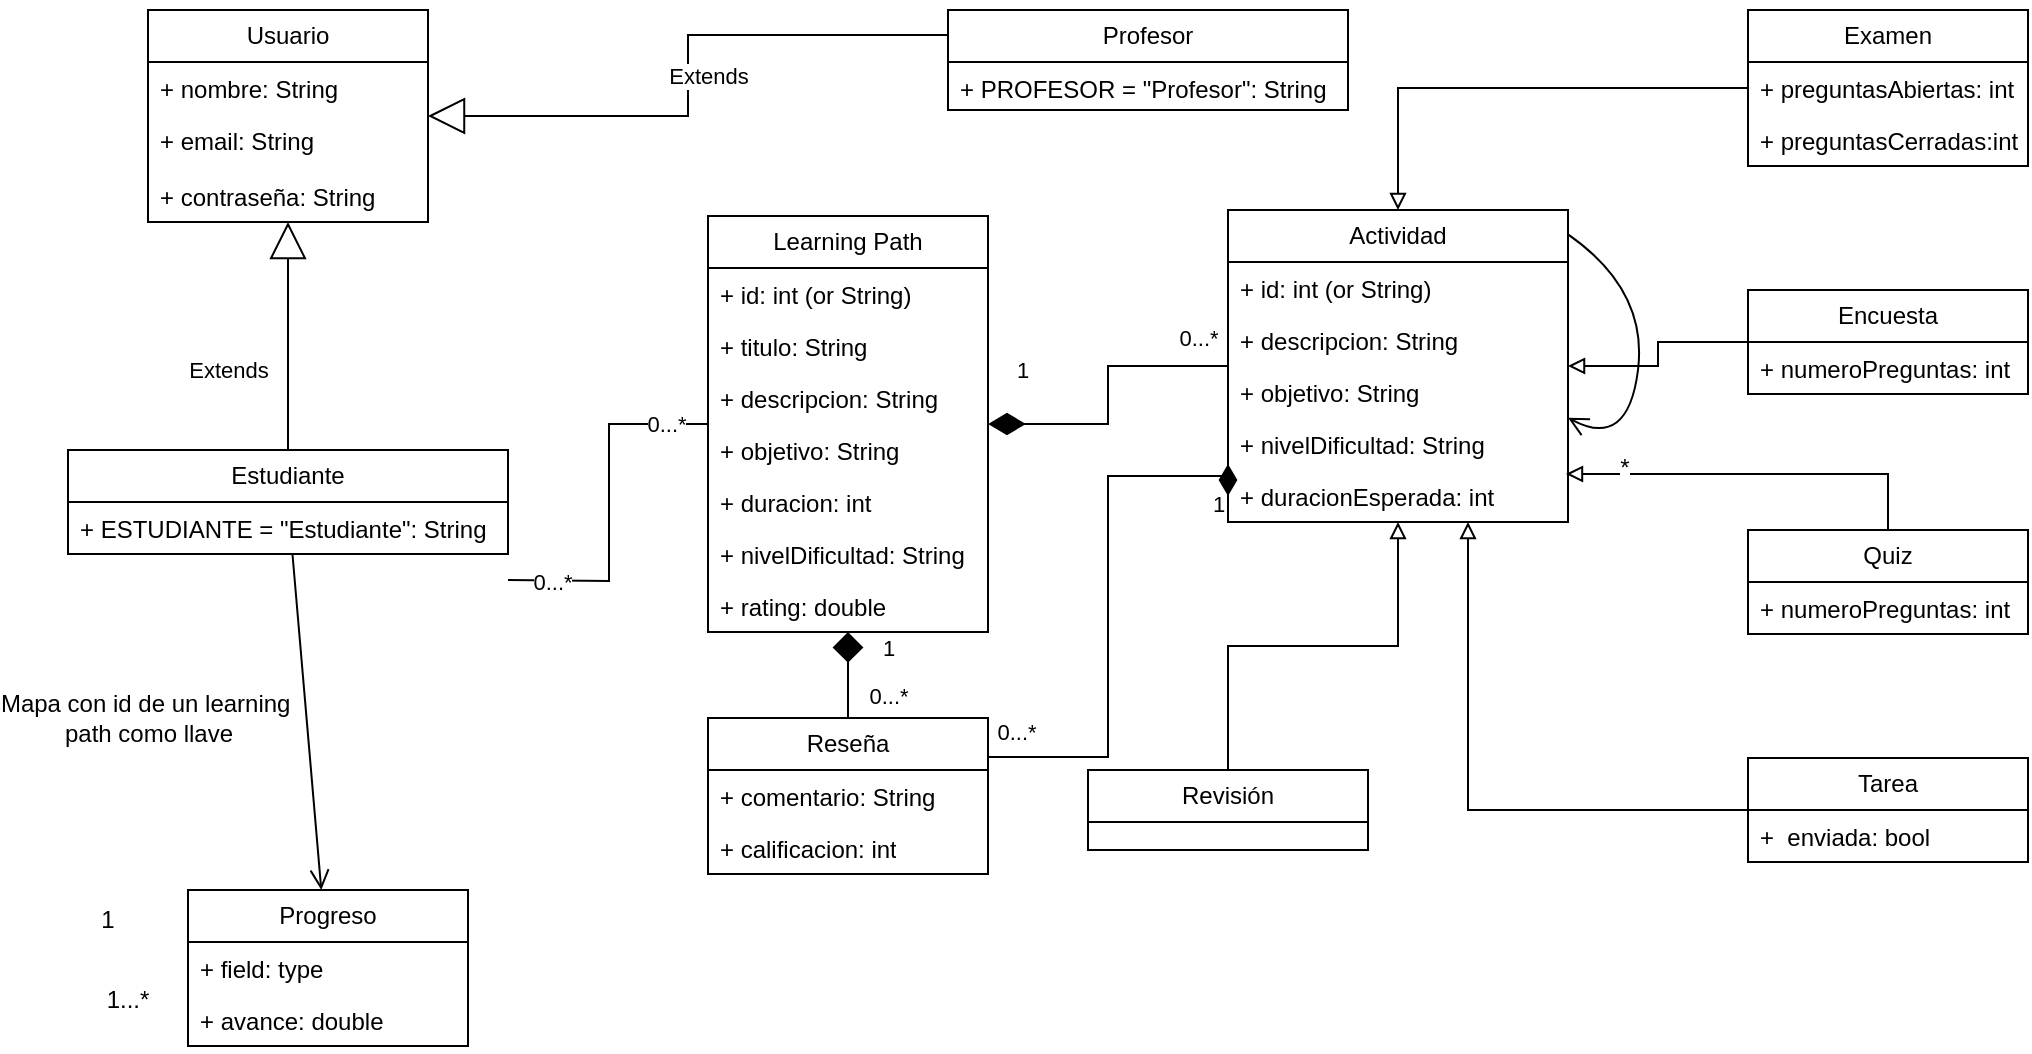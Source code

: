 <mxfile version="24.7.17">
  <diagram name="Page-1" id="UjN8HSEuekrUxCVjgxq9">
    <mxGraphModel dx="880" dy="518" grid="1" gridSize="10" guides="1" tooltips="1" connect="1" arrows="1" fold="1" page="1" pageScale="1" pageWidth="1169" pageHeight="827" math="0" shadow="0">
      <root>
        <mxCell id="0" />
        <mxCell id="1" parent="0" />
        <mxCell id="jkhEznf5ntJPX15YMRU0-1" value="Usuario" style="swimlane;fontStyle=0;childLayout=stackLayout;horizontal=1;startSize=26;fillColor=none;horizontalStack=0;resizeParent=1;resizeParentMax=0;resizeLast=0;collapsible=1;marginBottom=0;whiteSpace=wrap;html=1;" parent="1" vertex="1">
          <mxGeometry x="200" y="20" width="140" height="106" as="geometry" />
        </mxCell>
        <mxCell id="jkhEznf5ntJPX15YMRU0-2" value="+ nombre: String&lt;span style=&quot;white-space: pre;&quot;&gt;&#x9;&lt;/span&gt;" style="text;strokeColor=none;fillColor=none;align=left;verticalAlign=top;spacingLeft=4;spacingRight=4;overflow=hidden;rotatable=0;points=[[0,0.5],[1,0.5]];portConstraint=eastwest;whiteSpace=wrap;html=1;" parent="jkhEznf5ntJPX15YMRU0-1" vertex="1">
          <mxGeometry y="26" width="140" height="26" as="geometry" />
        </mxCell>
        <mxCell id="jkhEznf5ntJPX15YMRU0-5" value="+ email: String&lt;span style=&quot;white-space: pre;&quot;&gt;&#x9;&lt;/span&gt;" style="text;strokeColor=none;fillColor=none;align=left;verticalAlign=top;spacingLeft=4;spacingRight=4;overflow=hidden;rotatable=0;points=[[0,0.5],[1,0.5]];portConstraint=eastwest;whiteSpace=wrap;html=1;" parent="jkhEznf5ntJPX15YMRU0-1" vertex="1">
          <mxGeometry y="52" width="140" height="28" as="geometry" />
        </mxCell>
        <mxCell id="jkhEznf5ntJPX15YMRU0-3" value="+ contraseña: String" style="text;strokeColor=none;fillColor=none;align=left;verticalAlign=top;spacingLeft=4;spacingRight=4;overflow=hidden;rotatable=0;points=[[0,0.5],[1,0.5]];portConstraint=eastwest;whiteSpace=wrap;html=1;" parent="jkhEznf5ntJPX15YMRU0-1" vertex="1">
          <mxGeometry y="80" width="140" height="26" as="geometry" />
        </mxCell>
        <mxCell id="jkhEznf5ntJPX15YMRU0-102" style="edgeStyle=orthogonalEdgeStyle;rounded=0;orthogonalLoop=1;jettySize=auto;html=1;endArrow=none;endFill=0;endSize=16;startArrow=diamond;startFill=1;startSize=13;" parent="1" source="jkhEznf5ntJPX15YMRU0-6" target="jkhEznf5ntJPX15YMRU0-97" edge="1">
          <mxGeometry relative="1" as="geometry" />
        </mxCell>
        <mxCell id="jkhEznf5ntJPX15YMRU0-106" value="0...*" style="edgeLabel;html=1;align=center;verticalAlign=middle;resizable=0;points=[];" parent="jkhEznf5ntJPX15YMRU0-102" vertex="1" connectable="0">
          <mxGeometry x="0.442" relative="1" as="geometry">
            <mxPoint x="20" y="5" as="offset" />
          </mxGeometry>
        </mxCell>
        <mxCell id="jkhEznf5ntJPX15YMRU0-107" value="1" style="edgeLabel;html=1;align=center;verticalAlign=middle;resizable=0;points=[];" parent="jkhEznf5ntJPX15YMRU0-102" vertex="1" connectable="0">
          <mxGeometry x="-0.743" y="2" relative="1" as="geometry">
            <mxPoint x="18" as="offset" />
          </mxGeometry>
        </mxCell>
        <mxCell id="jkhEznf5ntJPX15YMRU0-6" value="Learning Path" style="swimlane;fontStyle=0;childLayout=stackLayout;horizontal=1;startSize=26;fillColor=none;horizontalStack=0;resizeParent=1;resizeParentMax=0;resizeLast=0;collapsible=1;marginBottom=0;whiteSpace=wrap;html=1;" parent="1" vertex="1">
          <mxGeometry x="480" y="123" width="140" height="208" as="geometry" />
        </mxCell>
        <mxCell id="jkhEznf5ntJPX15YMRU0-7" value="+ id: int (or String)" style="text;strokeColor=none;fillColor=none;align=left;verticalAlign=top;spacingLeft=4;spacingRight=4;overflow=hidden;rotatable=0;points=[[0,0.5],[1,0.5]];portConstraint=eastwest;whiteSpace=wrap;html=1;" parent="jkhEznf5ntJPX15YMRU0-6" vertex="1">
          <mxGeometry y="26" width="140" height="26" as="geometry" />
        </mxCell>
        <mxCell id="1GSzKcba1XDh9wu1Rd3L-18" value="+ titulo: String" style="text;strokeColor=none;fillColor=none;align=left;verticalAlign=top;spacingLeft=4;spacingRight=4;overflow=hidden;rotatable=0;points=[[0,0.5],[1,0.5]];portConstraint=eastwest;whiteSpace=wrap;html=1;" vertex="1" parent="jkhEznf5ntJPX15YMRU0-6">
          <mxGeometry y="52" width="140" height="26" as="geometry" />
        </mxCell>
        <mxCell id="jkhEznf5ntJPX15YMRU0-9" value="+ descripcion: String" style="text;strokeColor=none;fillColor=none;align=left;verticalAlign=top;spacingLeft=4;spacingRight=4;overflow=hidden;rotatable=0;points=[[0,0.5],[1,0.5]];portConstraint=eastwest;whiteSpace=wrap;html=1;" parent="jkhEznf5ntJPX15YMRU0-6" vertex="1">
          <mxGeometry y="78" width="140" height="26" as="geometry" />
        </mxCell>
        <mxCell id="jkhEznf5ntJPX15YMRU0-10" value="+ objetivo: String" style="text;strokeColor=none;fillColor=none;align=left;verticalAlign=top;spacingLeft=4;spacingRight=4;overflow=hidden;rotatable=0;points=[[0,0.5],[1,0.5]];portConstraint=eastwest;whiteSpace=wrap;html=1;" parent="jkhEznf5ntJPX15YMRU0-6" vertex="1">
          <mxGeometry y="104" width="140" height="26" as="geometry" />
        </mxCell>
        <mxCell id="jkhEznf5ntJPX15YMRU0-21" value="+ duracion: int" style="text;strokeColor=none;fillColor=none;align=left;verticalAlign=top;spacingLeft=4;spacingRight=4;overflow=hidden;rotatable=0;points=[[0,0.5],[1,0.5]];portConstraint=eastwest;whiteSpace=wrap;html=1;" parent="jkhEznf5ntJPX15YMRU0-6" vertex="1">
          <mxGeometry y="130" width="140" height="26" as="geometry" />
        </mxCell>
        <mxCell id="jkhEznf5ntJPX15YMRU0-11" value="+ nivelDificultad: String" style="text;strokeColor=none;fillColor=none;align=left;verticalAlign=top;spacingLeft=4;spacingRight=4;overflow=hidden;rotatable=0;points=[[0,0.5],[1,0.5]];portConstraint=eastwest;whiteSpace=wrap;html=1;" parent="jkhEznf5ntJPX15YMRU0-6" vertex="1">
          <mxGeometry y="156" width="140" height="26" as="geometry" />
        </mxCell>
        <mxCell id="jkhEznf5ntJPX15YMRU0-22" value="+ rating: double&amp;nbsp;" style="text;strokeColor=none;fillColor=none;align=left;verticalAlign=top;spacingLeft=4;spacingRight=4;overflow=hidden;rotatable=0;points=[[0,0.5],[1,0.5]];portConstraint=eastwest;whiteSpace=wrap;html=1;" parent="jkhEznf5ntJPX15YMRU0-6" vertex="1">
          <mxGeometry y="182" width="140" height="26" as="geometry" />
        </mxCell>
        <mxCell id="1GSzKcba1XDh9wu1Rd3L-5" style="edgeStyle=none;curved=1;rounded=0;orthogonalLoop=1;jettySize=auto;html=1;fontSize=12;startSize=8;endSize=8;endArrow=open;endFill=0;" edge="1" parent="1" source="jkhEznf5ntJPX15YMRU0-12" target="1GSzKcba1XDh9wu1Rd3L-1">
          <mxGeometry relative="1" as="geometry" />
        </mxCell>
        <mxCell id="1GSzKcba1XDh9wu1Rd3L-6" value="Mapa con id de un learning&amp;nbsp;&lt;div&gt;path como llave&lt;/div&gt;" style="edgeLabel;html=1;align=center;verticalAlign=middle;resizable=0;points=[];fontSize=12;" vertex="1" connectable="0" parent="1GSzKcba1XDh9wu1Rd3L-5">
          <mxGeometry x="0.021" y="-3" relative="1" as="geometry">
            <mxPoint x="-77" y="-4" as="offset" />
          </mxGeometry>
        </mxCell>
        <mxCell id="jkhEznf5ntJPX15YMRU0-12" value="Estudiante" style="swimlane;fontStyle=0;childLayout=stackLayout;horizontal=1;startSize=26;fillColor=none;horizontalStack=0;resizeParent=1;resizeParentMax=0;resizeLast=0;collapsible=1;marginBottom=0;whiteSpace=wrap;html=1;" parent="1" vertex="1">
          <mxGeometry x="160" y="240" width="220" height="52" as="geometry" />
        </mxCell>
        <mxCell id="jkhEznf5ntJPX15YMRU0-101" value="+ ESTUDIANTE = &quot;Estudiante&quot;: String" style="text;strokeColor=none;fillColor=none;align=left;verticalAlign=top;spacingLeft=4;spacingRight=4;overflow=hidden;rotatable=0;points=[[0,0.5],[1,0.5]];portConstraint=eastwest;whiteSpace=wrap;html=1;" parent="jkhEznf5ntJPX15YMRU0-12" vertex="1">
          <mxGeometry y="26" width="220" height="26" as="geometry" />
        </mxCell>
        <mxCell id="jkhEznf5ntJPX15YMRU0-16" value="Profesor" style="swimlane;fontStyle=0;childLayout=stackLayout;horizontal=1;startSize=26;fillColor=none;horizontalStack=0;resizeParent=1;resizeParentMax=0;resizeLast=0;collapsible=1;marginBottom=0;whiteSpace=wrap;html=1;" parent="1" vertex="1">
          <mxGeometry x="600" y="20" width="200" height="50" as="geometry" />
        </mxCell>
        <mxCell id="jkhEznf5ntJPX15YMRU0-17" value="+ PROFESOR = &quot;Profesor&quot;: String" style="text;strokeColor=none;fillColor=none;align=left;verticalAlign=top;spacingLeft=4;spacingRight=4;overflow=hidden;rotatable=0;points=[[0,0.5],[1,0.5]];portConstraint=eastwest;whiteSpace=wrap;html=1;" parent="jkhEznf5ntJPX15YMRU0-16" vertex="1">
          <mxGeometry y="26" width="200" height="24" as="geometry" />
        </mxCell>
        <mxCell id="jkhEznf5ntJPX15YMRU0-103" style="edgeStyle=orthogonalEdgeStyle;rounded=0;orthogonalLoop=1;jettySize=auto;html=1;entryX=1;entryY=0.25;entryDx=0;entryDy=0;exitX=0;exitY=0.5;exitDx=0;exitDy=0;endArrow=none;endFill=0;endSize=13;startArrow=diamondThin;startFill=1;startSize=13;" parent="1" source="jkhEznf5ntJPX15YMRU0-29" target="jkhEznf5ntJPX15YMRU0-97" edge="1">
          <mxGeometry relative="1" as="geometry">
            <mxPoint x="790.0" y="238" as="sourcePoint" />
            <mxPoint x="640.04" y="413.99" as="targetPoint" />
            <Array as="points">
              <mxPoint x="680" y="253" />
              <mxPoint x="680" y="393" />
            </Array>
          </mxGeometry>
        </mxCell>
        <mxCell id="jkhEznf5ntJPX15YMRU0-108" value="1" style="edgeLabel;html=1;align=center;verticalAlign=middle;resizable=0;points=[];" parent="jkhEznf5ntJPX15YMRU0-103" vertex="1" connectable="0">
          <mxGeometry x="-0.95" y="2" relative="1" as="geometry">
            <mxPoint x="-3" y="11" as="offset" />
          </mxGeometry>
        </mxCell>
        <mxCell id="jkhEznf5ntJPX15YMRU0-109" value="0...*" style="edgeLabel;html=1;align=center;verticalAlign=middle;resizable=0;points=[];" parent="jkhEznf5ntJPX15YMRU0-103" vertex="1" connectable="0">
          <mxGeometry x="0.9" y="1" relative="1" as="geometry">
            <mxPoint y="-14" as="offset" />
          </mxGeometry>
        </mxCell>
        <mxCell id="jkhEznf5ntJPX15YMRU0-23" value="Actividad" style="swimlane;fontStyle=0;childLayout=stackLayout;horizontal=1;startSize=26;fillColor=none;horizontalStack=0;resizeParent=1;resizeParentMax=0;resizeLast=0;collapsible=1;marginBottom=0;whiteSpace=wrap;html=1;" parent="1" vertex="1">
          <mxGeometry x="740" y="120" width="170" height="156" as="geometry" />
        </mxCell>
        <mxCell id="jkhEznf5ntJPX15YMRU0-24" value="+ id: int (or String)" style="text;strokeColor=none;fillColor=none;align=left;verticalAlign=top;spacingLeft=4;spacingRight=4;overflow=hidden;rotatable=0;points=[[0,0.5],[1,0.5]];portConstraint=eastwest;whiteSpace=wrap;html=1;" parent="jkhEznf5ntJPX15YMRU0-23" vertex="1">
          <mxGeometry y="26" width="170" height="26" as="geometry" />
        </mxCell>
        <mxCell id="1GSzKcba1XDh9wu1Rd3L-20" value="+ descripcion: String" style="text;strokeColor=none;fillColor=none;align=left;verticalAlign=top;spacingLeft=4;spacingRight=4;overflow=hidden;rotatable=0;points=[[0,0.5],[1,0.5]];portConstraint=eastwest;whiteSpace=wrap;html=1;" vertex="1" parent="jkhEznf5ntJPX15YMRU0-23">
          <mxGeometry y="52" width="170" height="26" as="geometry" />
        </mxCell>
        <mxCell id="jkhEznf5ntJPX15YMRU0-25" value="+ objetivo: String" style="text;strokeColor=none;fillColor=none;align=left;verticalAlign=top;spacingLeft=4;spacingRight=4;overflow=hidden;rotatable=0;points=[[0,0.5],[1,0.5]];portConstraint=eastwest;whiteSpace=wrap;html=1;" parent="jkhEznf5ntJPX15YMRU0-23" vertex="1">
          <mxGeometry y="78" width="170" height="26" as="geometry" />
        </mxCell>
        <mxCell id="jkhEznf5ntJPX15YMRU0-26" value="+ nivelDificultad: String" style="text;strokeColor=none;fillColor=none;align=left;verticalAlign=top;spacingLeft=4;spacingRight=4;overflow=hidden;rotatable=0;points=[[0,0.5],[1,0.5]];portConstraint=eastwest;whiteSpace=wrap;html=1;" parent="jkhEznf5ntJPX15YMRU0-23" vertex="1">
          <mxGeometry y="104" width="170" height="26" as="geometry" />
        </mxCell>
        <mxCell id="jkhEznf5ntJPX15YMRU0-29" value="+ duracionEsperada: int" style="text;strokeColor=none;fillColor=none;align=left;verticalAlign=top;spacingLeft=4;spacingRight=4;overflow=hidden;rotatable=0;points=[[0,0.5],[1,0.5]];portConstraint=eastwest;whiteSpace=wrap;html=1;" parent="jkhEznf5ntJPX15YMRU0-23" vertex="1">
          <mxGeometry y="130" width="170" height="26" as="geometry" />
        </mxCell>
        <mxCell id="jkhEznf5ntJPX15YMRU0-36" value="Extends" style="endArrow=block;endSize=16;endFill=0;html=1;rounded=0;exitX=0.5;exitY=0;exitDx=0;exitDy=0;edgeStyle=orthogonalEdgeStyle;" parent="1" source="jkhEznf5ntJPX15YMRU0-12" target="jkhEznf5ntJPX15YMRU0-1" edge="1">
          <mxGeometry x="-0.298" y="30" width="160" relative="1" as="geometry">
            <mxPoint x="340" y="360" as="sourcePoint" />
            <mxPoint x="500" y="360" as="targetPoint" />
            <mxPoint as="offset" />
          </mxGeometry>
        </mxCell>
        <mxCell id="jkhEznf5ntJPX15YMRU0-39" value="Extends" style="endArrow=block;endSize=16;endFill=0;html=1;rounded=0;exitX=0;exitY=0.25;exitDx=0;exitDy=0;edgeStyle=orthogonalEdgeStyle;" parent="1" source="jkhEznf5ntJPX15YMRU0-16" target="jkhEznf5ntJPX15YMRU0-1" edge="1">
          <mxGeometry y="10" width="160" relative="1" as="geometry">
            <mxPoint x="177" y="430" as="sourcePoint" />
            <mxPoint x="30" y="288" as="targetPoint" />
            <mxPoint as="offset" />
          </mxGeometry>
        </mxCell>
        <mxCell id="jkhEznf5ntJPX15YMRU0-48" value="" style="endArrow=diamondThin;endFill=1;endSize=16;html=1;rounded=0;edgeStyle=orthogonalEdgeStyle;" parent="1" source="jkhEznf5ntJPX15YMRU0-23" target="jkhEznf5ntJPX15YMRU0-6" edge="1">
          <mxGeometry width="160" relative="1" as="geometry">
            <mxPoint x="780" y="300" as="sourcePoint" />
            <mxPoint x="1120" y="200" as="targetPoint" />
            <Array as="points" />
          </mxGeometry>
        </mxCell>
        <mxCell id="jkhEznf5ntJPX15YMRU0-95" value="1" style="edgeLabel;html=1;align=center;verticalAlign=middle;resizable=0;points=[];" parent="jkhEznf5ntJPX15YMRU0-48" vertex="1" connectable="0">
          <mxGeometry x="-0.029" y="-2" relative="1" as="geometry">
            <mxPoint x="-41" y="-11" as="offset" />
          </mxGeometry>
        </mxCell>
        <mxCell id="jkhEznf5ntJPX15YMRU0-96" value="0...*" style="edgeLabel;html=1;align=center;verticalAlign=middle;resizable=0;points=[];" parent="jkhEznf5ntJPX15YMRU0-48" vertex="1" connectable="0">
          <mxGeometry x="-0.802" y="-1" relative="1" as="geometry">
            <mxPoint y="-13" as="offset" />
          </mxGeometry>
        </mxCell>
        <mxCell id="jkhEznf5ntJPX15YMRU0-54" value="1" style="text;strokeColor=none;align=center;fillColor=none;html=1;verticalAlign=middle;whiteSpace=wrap;rounded=0;" parent="1" vertex="1">
          <mxGeometry x="150" y="460" width="60" height="30" as="geometry" />
        </mxCell>
        <mxCell id="jkhEznf5ntJPX15YMRU0-55" value="1...*" style="text;strokeColor=none;align=center;fillColor=none;html=1;verticalAlign=middle;whiteSpace=wrap;rounded=0;" parent="1" vertex="1">
          <mxGeometry x="160" y="500" width="60" height="30" as="geometry" />
        </mxCell>
        <mxCell id="jkhEznf5ntJPX15YMRU0-61" style="edgeStyle=orthogonalEdgeStyle;rounded=0;orthogonalLoop=1;jettySize=auto;html=1;exitX=1;exitY=0.5;exitDx=0;exitDy=0;endArrow=none;endFill=0;startArrow=none;startFill=0;" parent="1" target="jkhEznf5ntJPX15YMRU0-6" edge="1">
          <mxGeometry relative="1" as="geometry">
            <mxPoint x="380" y="305" as="sourcePoint" />
          </mxGeometry>
        </mxCell>
        <mxCell id="jkhEznf5ntJPX15YMRU0-91" value="0...*" style="edgeLabel;html=1;align=center;verticalAlign=middle;resizable=0;points=[];" parent="jkhEznf5ntJPX15YMRU0-61" vertex="1" connectable="0">
          <mxGeometry x="0.83" relative="1" as="geometry">
            <mxPoint x="-6" as="offset" />
          </mxGeometry>
        </mxCell>
        <mxCell id="jkhEznf5ntJPX15YMRU0-92" value="0...*" style="edgeLabel;html=1;align=center;verticalAlign=middle;resizable=0;points=[];" parent="jkhEznf5ntJPX15YMRU0-61" vertex="1" connectable="0">
          <mxGeometry x="-0.858" y="-1" relative="1" as="geometry">
            <mxPoint x="9" as="offset" />
          </mxGeometry>
        </mxCell>
        <mxCell id="jkhEznf5ntJPX15YMRU0-88" style="edgeStyle=orthogonalEdgeStyle;rounded=0;orthogonalLoop=1;jettySize=auto;html=1;endArrow=block;endFill=0;" parent="1" source="jkhEznf5ntJPX15YMRU0-62" target="jkhEznf5ntJPX15YMRU0-23" edge="1">
          <mxGeometry relative="1" as="geometry" />
        </mxCell>
        <mxCell id="jkhEznf5ntJPX15YMRU0-62" value="Revisión" style="swimlane;fontStyle=0;childLayout=stackLayout;horizontal=1;startSize=26;fillColor=none;horizontalStack=0;resizeParent=1;resizeParentMax=0;resizeLast=0;collapsible=1;marginBottom=0;whiteSpace=wrap;html=1;" parent="1" vertex="1">
          <mxGeometry x="670" y="400" width="140" height="40" as="geometry" />
        </mxCell>
        <mxCell id="jkhEznf5ntJPX15YMRU0-89" style="edgeStyle=orthogonalEdgeStyle;rounded=0;orthogonalLoop=1;jettySize=auto;html=1;endArrow=block;endFill=0;" parent="1" source="jkhEznf5ntJPX15YMRU0-66" target="jkhEznf5ntJPX15YMRU0-23" edge="1">
          <mxGeometry relative="1" as="geometry">
            <Array as="points">
              <mxPoint x="860" y="420" />
            </Array>
          </mxGeometry>
        </mxCell>
        <mxCell id="jkhEznf5ntJPX15YMRU0-66" value="Tarea" style="swimlane;fontStyle=0;childLayout=stackLayout;horizontal=1;startSize=26;fillColor=none;horizontalStack=0;resizeParent=1;resizeParentMax=0;resizeLast=0;collapsible=1;marginBottom=0;whiteSpace=wrap;html=1;" parent="1" vertex="1">
          <mxGeometry x="1000" y="394" width="140" height="52" as="geometry" />
        </mxCell>
        <mxCell id="jkhEznf5ntJPX15YMRU0-67" value="+&amp;nbsp; enviada: bool" style="text;strokeColor=none;fillColor=none;align=left;verticalAlign=top;spacingLeft=4;spacingRight=4;overflow=hidden;rotatable=0;points=[[0,0.5],[1,0.5]];portConstraint=eastwest;whiteSpace=wrap;html=1;" parent="jkhEznf5ntJPX15YMRU0-66" vertex="1">
          <mxGeometry y="26" width="140" height="26" as="geometry" />
        </mxCell>
        <mxCell id="jkhEznf5ntJPX15YMRU0-90" style="edgeStyle=orthogonalEdgeStyle;rounded=0;orthogonalLoop=1;jettySize=auto;html=1;entryX=0.994;entryY=1.077;entryDx=0;entryDy=0;endArrow=block;endFill=0;entryPerimeter=0;" parent="1" source="jkhEznf5ntJPX15YMRU0-70" target="jkhEznf5ntJPX15YMRU0-26" edge="1">
          <mxGeometry relative="1" as="geometry" />
        </mxCell>
        <mxCell id="jkhEznf5ntJPX15YMRU0-70" value="Quiz" style="swimlane;fontStyle=0;childLayout=stackLayout;horizontal=1;startSize=26;fillColor=none;horizontalStack=0;resizeParent=1;resizeParentMax=0;resizeLast=0;collapsible=1;marginBottom=0;whiteSpace=wrap;html=1;" parent="1" vertex="1">
          <mxGeometry x="1000" y="280" width="140" height="52" as="geometry" />
        </mxCell>
        <mxCell id="jkhEznf5ntJPX15YMRU0-71" value="+ numeroPreguntas: int" style="text;strokeColor=none;fillColor=none;align=left;verticalAlign=top;spacingLeft=4;spacingRight=4;overflow=hidden;rotatable=0;points=[[0,0.5],[1,0.5]];portConstraint=eastwest;whiteSpace=wrap;html=1;" parent="jkhEznf5ntJPX15YMRU0-70" vertex="1">
          <mxGeometry y="26" width="140" height="26" as="geometry" />
        </mxCell>
        <mxCell id="jkhEznf5ntJPX15YMRU0-85" style="edgeStyle=orthogonalEdgeStyle;rounded=0;orthogonalLoop=1;jettySize=auto;html=1;endArrow=block;endFill=0;" parent="1" source="jkhEznf5ntJPX15YMRU0-74" target="jkhEznf5ntJPX15YMRU0-23" edge="1">
          <mxGeometry relative="1" as="geometry" />
        </mxCell>
        <mxCell id="jkhEznf5ntJPX15YMRU0-74" value="Encuesta" style="swimlane;fontStyle=0;childLayout=stackLayout;horizontal=1;startSize=26;fillColor=none;horizontalStack=0;resizeParent=1;resizeParentMax=0;resizeLast=0;collapsible=1;marginBottom=0;whiteSpace=wrap;html=1;" parent="1" vertex="1">
          <mxGeometry x="1000" y="160" width="140" height="52" as="geometry" />
        </mxCell>
        <mxCell id="jkhEznf5ntJPX15YMRU0-75" value="+ numeroPreguntas: int" style="text;strokeColor=none;fillColor=none;align=left;verticalAlign=top;spacingLeft=4;spacingRight=4;overflow=hidden;rotatable=0;points=[[0,0.5],[1,0.5]];portConstraint=eastwest;whiteSpace=wrap;html=1;" parent="jkhEznf5ntJPX15YMRU0-74" vertex="1">
          <mxGeometry y="26" width="140" height="26" as="geometry" />
        </mxCell>
        <mxCell id="jkhEznf5ntJPX15YMRU0-78" value="Examen" style="swimlane;fontStyle=0;childLayout=stackLayout;horizontal=1;startSize=26;fillColor=none;horizontalStack=0;resizeParent=1;resizeParentMax=0;resizeLast=0;collapsible=1;marginBottom=0;whiteSpace=wrap;html=1;" parent="1" vertex="1">
          <mxGeometry x="1000" y="20" width="140" height="78" as="geometry" />
        </mxCell>
        <mxCell id="jkhEznf5ntJPX15YMRU0-79" value="+ preguntasAbiertas: int" style="text;strokeColor=none;fillColor=none;align=left;verticalAlign=top;spacingLeft=4;spacingRight=4;overflow=hidden;rotatable=0;points=[[0,0.5],[1,0.5]];portConstraint=eastwest;whiteSpace=wrap;html=1;" parent="jkhEznf5ntJPX15YMRU0-78" vertex="1">
          <mxGeometry y="26" width="140" height="26" as="geometry" />
        </mxCell>
        <mxCell id="jkhEznf5ntJPX15YMRU0-80" value="+ preguntasCerradas:int" style="text;strokeColor=none;fillColor=none;align=left;verticalAlign=top;spacingLeft=4;spacingRight=4;overflow=hidden;rotatable=0;points=[[0,0.5],[1,0.5]];portConstraint=eastwest;whiteSpace=wrap;html=1;" parent="jkhEznf5ntJPX15YMRU0-78" vertex="1">
          <mxGeometry y="52" width="140" height="26" as="geometry" />
        </mxCell>
        <mxCell id="jkhEznf5ntJPX15YMRU0-84" style="edgeStyle=orthogonalEdgeStyle;rounded=0;orthogonalLoop=1;jettySize=auto;html=1;endArrow=block;endFill=0;" parent="1" source="jkhEznf5ntJPX15YMRU0-78" target="jkhEznf5ntJPX15YMRU0-23" edge="1">
          <mxGeometry relative="1" as="geometry">
            <mxPoint x="950" y="140" as="targetPoint" />
          </mxGeometry>
        </mxCell>
        <mxCell id="jkhEznf5ntJPX15YMRU0-97" value="Reseña" style="swimlane;fontStyle=0;childLayout=stackLayout;horizontal=1;startSize=26;fillColor=none;horizontalStack=0;resizeParent=1;resizeParentMax=0;resizeLast=0;collapsible=1;marginBottom=0;whiteSpace=wrap;html=1;" parent="1" vertex="1">
          <mxGeometry x="480" y="374" width="140" height="78" as="geometry" />
        </mxCell>
        <mxCell id="jkhEznf5ntJPX15YMRU0-98" value="+ comentario: String" style="text;strokeColor=none;fillColor=none;align=left;verticalAlign=top;spacingLeft=4;spacingRight=4;overflow=hidden;rotatable=0;points=[[0,0.5],[1,0.5]];portConstraint=eastwest;whiteSpace=wrap;html=1;" parent="jkhEznf5ntJPX15YMRU0-97" vertex="1">
          <mxGeometry y="26" width="140" height="26" as="geometry" />
        </mxCell>
        <mxCell id="jkhEznf5ntJPX15YMRU0-99" value="+ calificacion: int" style="text;strokeColor=none;fillColor=none;align=left;verticalAlign=top;spacingLeft=4;spacingRight=4;overflow=hidden;rotatable=0;points=[[0,0.5],[1,0.5]];portConstraint=eastwest;whiteSpace=wrap;html=1;" parent="jkhEznf5ntJPX15YMRU0-97" vertex="1">
          <mxGeometry y="52" width="140" height="26" as="geometry" />
        </mxCell>
        <mxCell id="1GSzKcba1XDh9wu1Rd3L-1" value="Progreso" style="swimlane;fontStyle=0;childLayout=stackLayout;horizontal=1;startSize=26;fillColor=none;horizontalStack=0;resizeParent=1;resizeParentMax=0;resizeLast=0;collapsible=1;marginBottom=0;whiteSpace=wrap;html=1;" vertex="1" parent="1">
          <mxGeometry x="220" y="460" width="140" height="78" as="geometry" />
        </mxCell>
        <mxCell id="1GSzKcba1XDh9wu1Rd3L-2" value="+ field: type" style="text;strokeColor=none;fillColor=none;align=left;verticalAlign=top;spacingLeft=4;spacingRight=4;overflow=hidden;rotatable=0;points=[[0,0.5],[1,0.5]];portConstraint=eastwest;whiteSpace=wrap;html=1;" vertex="1" parent="1GSzKcba1XDh9wu1Rd3L-1">
          <mxGeometry y="26" width="140" height="26" as="geometry" />
        </mxCell>
        <mxCell id="1GSzKcba1XDh9wu1Rd3L-3" value="+ avance: double" style="text;strokeColor=none;fillColor=none;align=left;verticalAlign=top;spacingLeft=4;spacingRight=4;overflow=hidden;rotatable=0;points=[[0,0.5],[1,0.5]];portConstraint=eastwest;whiteSpace=wrap;html=1;" vertex="1" parent="1GSzKcba1XDh9wu1Rd3L-1">
          <mxGeometry y="52" width="140" height="26" as="geometry" />
        </mxCell>
        <mxCell id="1GSzKcba1XDh9wu1Rd3L-13" style="edgeStyle=none;curved=1;rounded=0;orthogonalLoop=1;jettySize=auto;html=1;fontSize=12;startSize=8;endSize=8;endArrow=open;endFill=0;elbow=horizontal;" edge="1" parent="1">
          <mxGeometry relative="1" as="geometry">
            <mxPoint x="910" y="132.174" as="sourcePoint" />
            <mxPoint x="910" y="223.826" as="targetPoint" />
            <Array as="points">
              <mxPoint x="950" y="160" />
              <mxPoint x="940" y="240" />
            </Array>
          </mxGeometry>
        </mxCell>
        <mxCell id="1GSzKcba1XDh9wu1Rd3L-14" value="*" style="edgeLabel;html=1;align=center;verticalAlign=middle;resizable=0;points=[];fontSize=12;" vertex="1" connectable="0" parent="1GSzKcba1XDh9wu1Rd3L-13">
          <mxGeometry x="0.556" y="-3" relative="1" as="geometry">
            <mxPoint y="11" as="offset" />
          </mxGeometry>
        </mxCell>
      </root>
    </mxGraphModel>
  </diagram>
</mxfile>
